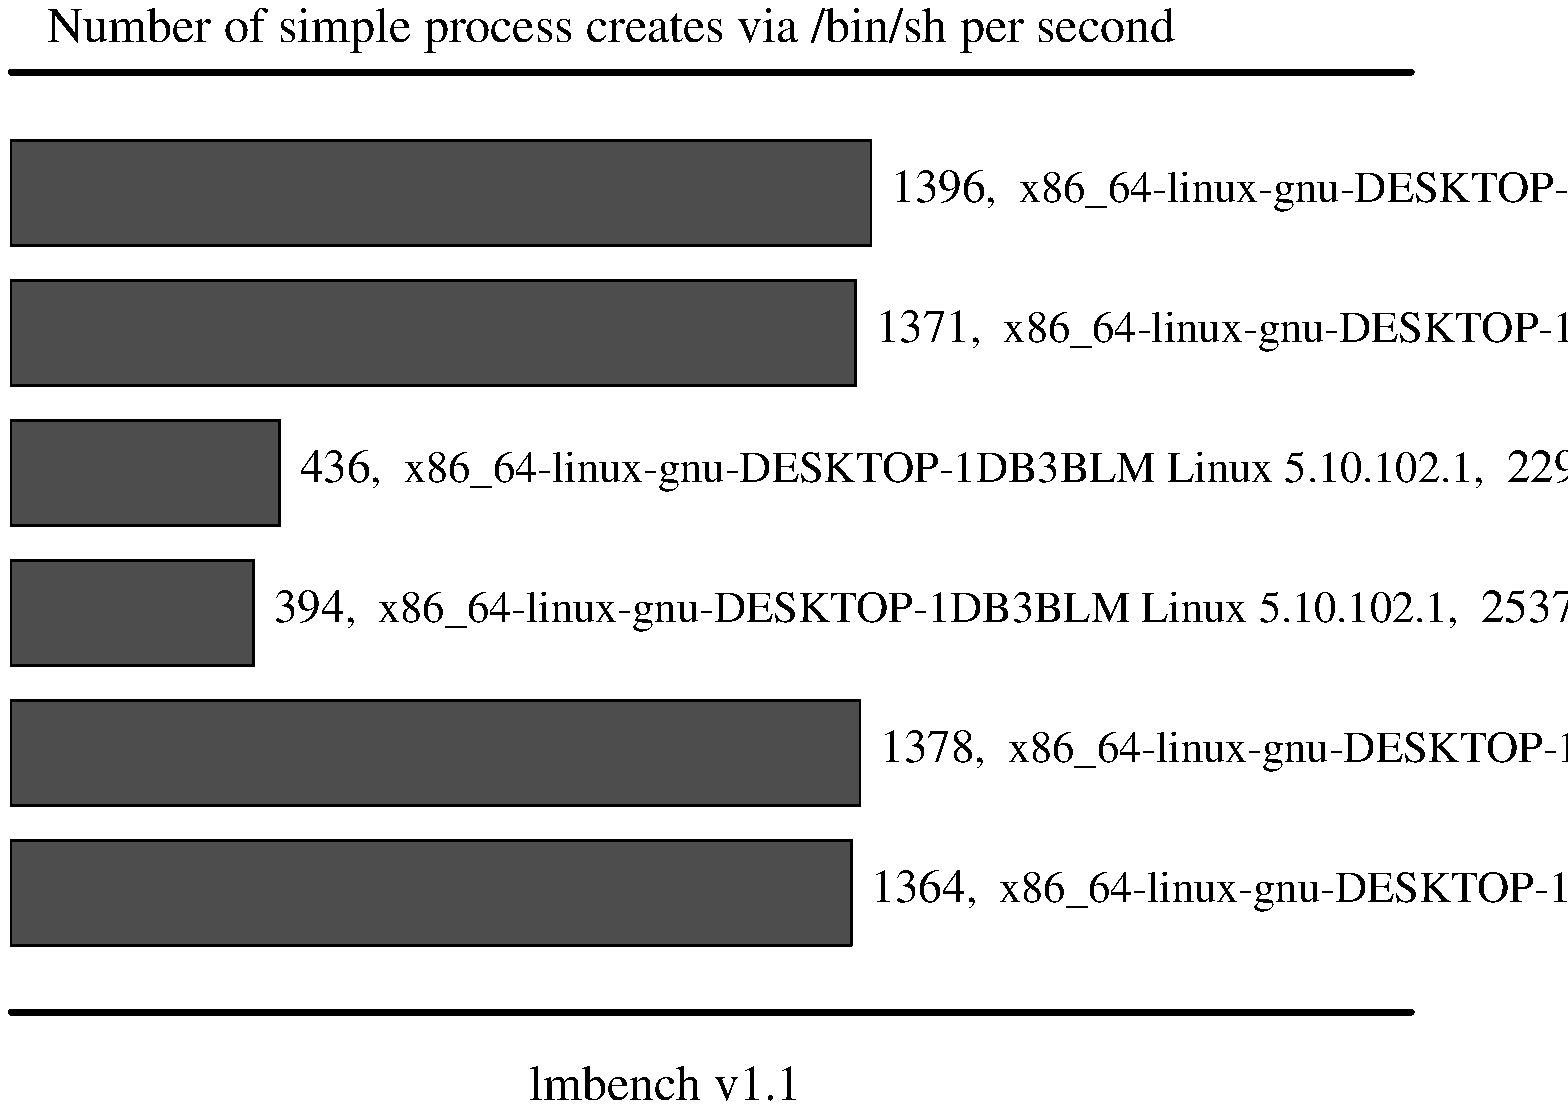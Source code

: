 .sp .75i
.po .23i
.ft R
.ps 16
.vs 21
.ce 100
\s+2Number of simple process creates via /bin/sh per second\s0
.ce 0
.vs 
.PS
.ps 16
.vs 11
[
# Variables, tweek these.
	fillval = .12		# default fill value boxes
	xsize = 4.3		# width of the graph
	ysize = 4.2		# height of the graph
	n = 6
	boxpercent = 75 / 100
	gap = xsize / n * (1 - boxpercent)
	maxdata = 1396
	yscale = ysize / maxdata
	xscale = xsize / maxdata

# Draw the graph borders 
	O:	box invis ht ysize wid xsize
boxht = ysize / n * boxpercent
box fill .7 wid 1396 * xscale with .nw at O.nw - (0, gap /2 + 0 * (ysize/n))
"\s+11396\s0,  x86_64-linux-gnu-DESKTOP-1DB3BLM Linux 5.10.102.1,\  \s+1716.2500\ usecs\s0" ljust at last box.e + .1,0
box fill .7 wid 1371 * xscale with .nw at O.nw - (0, gap /2 + 1 * (ysize/n))
"\s+11371\s0,  x86_64-linux-gnu-DESKTOP-1DB3BLM Linux 5.10.102.1,\  \s+1729.6250\ usecs\s0" ljust at last box.e + .1,0
box fill .7 wid 436 * xscale with .nw at O.nw - (0, gap /2 + 2 * (ysize/n))
"\s+1436\s0,  x86_64-linux-gnu-DESKTOP-1DB3BLM Linux 5.10.102.1,\  \s+12296.0000\ usecs\s0" ljust at last box.e + .1,0
box fill .7 wid 394 * xscale with .nw at O.nw - (0, gap /2 + 3 * (ysize/n))
"\s+1394\s0,  x86_64-linux-gnu-DESKTOP-1DB3BLM Linux 5.10.102.1,\  \s+12537.0000\ usecs\s0" ljust at last box.e + .1,0
box fill .7 wid 1378 * xscale with .nw at O.nw - (0, gap /2 + 4 * (ysize/n))
"\s+11378\s0,  x86_64-linux-gnu-DESKTOP-1DB3BLM Linux 5.10.102.1,\  \s+1725.6071\ usecs\s0" ljust at last box.e + .1,0
box fill .7 wid 1364 * xscale with .nw at O.nw - (0, gap /2 + 5 * (ysize/n))
"\s+11364\s0,  x86_64-linux-gnu-DESKTOP-1DB3BLM Linux 5.10.102.1,\  \s+1732.8750\ usecs\s0" ljust at last box.e + .1,0
]
box invis wid last [].wid + .5 ht last [].ht + .5 with .nw at last [].nw + (-.25, .25)
move to last [].nw + 0,.25
line thick 2 right 7
move to last [].sw - 0,.25
line thick 2 right 7
.PE
.ft
.ps
.vs
.po
.po .5i
.ft R
.ps 16
.vs 21
.sp .5
.ce 100
\s+2lmbench v1.1\s0
.po
.ft
.ps
.vs
.ce 0

